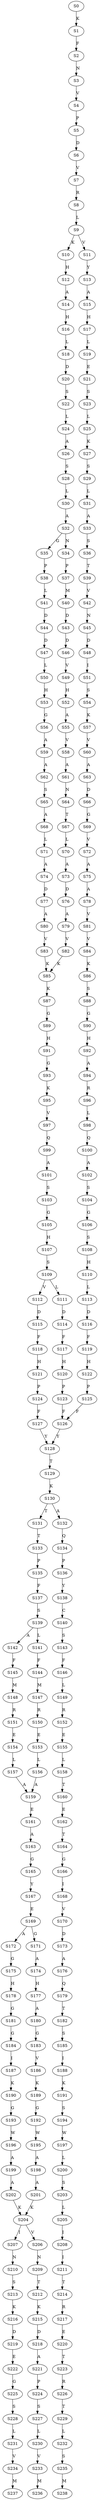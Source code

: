 strict digraph  {
	S0 -> S1 [ label = K ];
	S1 -> S2 [ label = F ];
	S2 -> S3 [ label = N ];
	S3 -> S4 [ label = V ];
	S4 -> S5 [ label = P ];
	S5 -> S6 [ label = D ];
	S6 -> S7 [ label = V ];
	S7 -> S8 [ label = R ];
	S8 -> S9 [ label = L ];
	S9 -> S10 [ label = K ];
	S9 -> S11 [ label = V ];
	S10 -> S12 [ label = H ];
	S11 -> S13 [ label = Y ];
	S12 -> S14 [ label = A ];
	S13 -> S15 [ label = A ];
	S14 -> S16 [ label = H ];
	S15 -> S17 [ label = H ];
	S16 -> S18 [ label = L ];
	S17 -> S19 [ label = L ];
	S18 -> S20 [ label = D ];
	S19 -> S21 [ label = E ];
	S20 -> S22 [ label = S ];
	S21 -> S23 [ label = S ];
	S22 -> S24 [ label = L ];
	S23 -> S25 [ label = L ];
	S24 -> S26 [ label = A ];
	S25 -> S27 [ label = K ];
	S26 -> S28 [ label = S ];
	S27 -> S29 [ label = S ];
	S28 -> S30 [ label = L ];
	S29 -> S31 [ label = L ];
	S30 -> S32 [ label = A ];
	S31 -> S33 [ label = A ];
	S32 -> S34 [ label = N ];
	S32 -> S35 [ label = G ];
	S33 -> S36 [ label = S ];
	S34 -> S37 [ label = P ];
	S35 -> S38 [ label = P ];
	S36 -> S39 [ label = T ];
	S37 -> S40 [ label = M ];
	S38 -> S41 [ label = L ];
	S39 -> S42 [ label = V ];
	S40 -> S43 [ label = D ];
	S41 -> S44 [ label = D ];
	S42 -> S45 [ label = N ];
	S43 -> S46 [ label = D ];
	S44 -> S47 [ label = D ];
	S45 -> S48 [ label = D ];
	S46 -> S49 [ label = V ];
	S47 -> S50 [ label = L ];
	S48 -> S51 [ label = I ];
	S49 -> S52 [ label = H ];
	S50 -> S53 [ label = H ];
	S51 -> S54 [ label = S ];
	S52 -> S55 [ label = A ];
	S53 -> S56 [ label = G ];
	S54 -> S57 [ label = K ];
	S55 -> S58 [ label = V ];
	S56 -> S59 [ label = A ];
	S57 -> S60 [ label = V ];
	S58 -> S61 [ label = A ];
	S59 -> S62 [ label = A ];
	S60 -> S63 [ label = A ];
	S61 -> S64 [ label = N ];
	S62 -> S65 [ label = S ];
	S63 -> S66 [ label = D ];
	S64 -> S67 [ label = T ];
	S65 -> S68 [ label = A ];
	S66 -> S69 [ label = G ];
	S67 -> S70 [ label = L ];
	S68 -> S71 [ label = L ];
	S69 -> S72 [ label = V ];
	S70 -> S73 [ label = A ];
	S71 -> S74 [ label = A ];
	S72 -> S75 [ label = A ];
	S73 -> S76 [ label = D ];
	S74 -> S77 [ label = D ];
	S75 -> S78 [ label = A ];
	S76 -> S79 [ label = A ];
	S77 -> S80 [ label = A ];
	S78 -> S81 [ label = V ];
	S79 -> S82 [ label = V ];
	S80 -> S83 [ label = V ];
	S81 -> S84 [ label = V ];
	S82 -> S85 [ label = K ];
	S83 -> S85 [ label = K ];
	S84 -> S86 [ label = K ];
	S85 -> S87 [ label = K ];
	S86 -> S88 [ label = S ];
	S87 -> S89 [ label = G ];
	S88 -> S90 [ label = G ];
	S89 -> S91 [ label = H ];
	S90 -> S92 [ label = H ];
	S91 -> S93 [ label = G ];
	S92 -> S94 [ label = A ];
	S93 -> S95 [ label = K ];
	S94 -> S96 [ label = R ];
	S95 -> S97 [ label = V ];
	S96 -> S98 [ label = L ];
	S97 -> S99 [ label = Q ];
	S98 -> S100 [ label = Q ];
	S99 -> S101 [ label = A ];
	S100 -> S102 [ label = A ];
	S101 -> S103 [ label = S ];
	S102 -> S104 [ label = S ];
	S103 -> S105 [ label = G ];
	S104 -> S106 [ label = G ];
	S105 -> S107 [ label = H ];
	S106 -> S108 [ label = S ];
	S107 -> S109 [ label = S ];
	S108 -> S110 [ label = H ];
	S109 -> S111 [ label = L ];
	S109 -> S112 [ label = V ];
	S110 -> S113 [ label = L ];
	S111 -> S114 [ label = D ];
	S112 -> S115 [ label = D ];
	S113 -> S116 [ label = D ];
	S114 -> S117 [ label = F ];
	S115 -> S118 [ label = F ];
	S116 -> S119 [ label = F ];
	S117 -> S120 [ label = H ];
	S118 -> S121 [ label = H ];
	S119 -> S122 [ label = H ];
	S120 -> S123 [ label = P ];
	S121 -> S124 [ label = P ];
	S122 -> S125 [ label = P ];
	S123 -> S126 [ label = F ];
	S124 -> S127 [ label = F ];
	S125 -> S126 [ label = F ];
	S126 -> S128 [ label = Y ];
	S127 -> S128 [ label = Y ];
	S128 -> S129 [ label = T ];
	S129 -> S130 [ label = K ];
	S130 -> S131 [ label = T ];
	S130 -> S132 [ label = A ];
	S131 -> S133 [ label = T ];
	S132 -> S134 [ label = Q ];
	S133 -> S135 [ label = P ];
	S134 -> S136 [ label = P ];
	S135 -> S137 [ label = F ];
	S136 -> S138 [ label = Y ];
	S137 -> S139 [ label = S ];
	S138 -> S140 [ label = C ];
	S139 -> S141 [ label = L ];
	S139 -> S142 [ label = A ];
	S140 -> S143 [ label = S ];
	S141 -> S144 [ label = F ];
	S142 -> S145 [ label = F ];
	S143 -> S146 [ label = F ];
	S144 -> S147 [ label = M ];
	S145 -> S148 [ label = M ];
	S146 -> S149 [ label = L ];
	S147 -> S150 [ label = R ];
	S148 -> S151 [ label = R ];
	S149 -> S152 [ label = R ];
	S150 -> S153 [ label = E ];
	S151 -> S154 [ label = E ];
	S152 -> S155 [ label = E ];
	S153 -> S156 [ label = L ];
	S154 -> S157 [ label = L ];
	S155 -> S158 [ label = L ];
	S156 -> S159 [ label = A ];
	S157 -> S159 [ label = A ];
	S158 -> S160 [ label = T ];
	S159 -> S161 [ label = E ];
	S160 -> S162 [ label = E ];
	S161 -> S163 [ label = A ];
	S162 -> S164 [ label = T ];
	S163 -> S165 [ label = G ];
	S164 -> S166 [ label = G ];
	S165 -> S167 [ label = Y ];
	S166 -> S168 [ label = I ];
	S167 -> S169 [ label = E ];
	S168 -> S170 [ label = V ];
	S169 -> S171 [ label = G ];
	S169 -> S172 [ label = A ];
	S170 -> S173 [ label = D ];
	S171 -> S174 [ label = A ];
	S172 -> S175 [ label = G ];
	S173 -> S176 [ label = A ];
	S174 -> S177 [ label = H ];
	S175 -> S178 [ label = H ];
	S176 -> S179 [ label = Q ];
	S177 -> S180 [ label = A ];
	S178 -> S181 [ label = G ];
	S179 -> S182 [ label = T ];
	S180 -> S183 [ label = G ];
	S181 -> S184 [ label = G ];
	S182 -> S185 [ label = S ];
	S183 -> S186 [ label = V ];
	S184 -> S187 [ label = I ];
	S185 -> S188 [ label = I ];
	S186 -> S189 [ label = K ];
	S187 -> S190 [ label = K ];
	S188 -> S191 [ label = K ];
	S189 -> S192 [ label = G ];
	S190 -> S193 [ label = G ];
	S191 -> S194 [ label = S ];
	S192 -> S195 [ label = W ];
	S193 -> S196 [ label = W ];
	S194 -> S197 [ label = W ];
	S195 -> S198 [ label = A ];
	S196 -> S199 [ label = A ];
	S197 -> S200 [ label = L ];
	S198 -> S201 [ label = A ];
	S199 -> S202 [ label = A ];
	S200 -> S203 [ label = S ];
	S201 -> S204 [ label = K ];
	S202 -> S204 [ label = K ];
	S203 -> S205 [ label = L ];
	S204 -> S206 [ label = V ];
	S204 -> S207 [ label = I ];
	S205 -> S208 [ label = I ];
	S206 -> S209 [ label = N ];
	S207 -> S210 [ label = N ];
	S208 -> S211 [ label = I ];
	S209 -> S212 [ label = T ];
	S210 -> S213 [ label = S ];
	S211 -> S214 [ label = T ];
	S212 -> S215 [ label = K ];
	S213 -> S216 [ label = K ];
	S214 -> S217 [ label = R ];
	S215 -> S218 [ label = D ];
	S216 -> S219 [ label = D ];
	S217 -> S220 [ label = E ];
	S218 -> S221 [ label = A ];
	S219 -> S222 [ label = E ];
	S220 -> S223 [ label = T ];
	S221 -> S224 [ label = P ];
	S222 -> S225 [ label = G ];
	S223 -> S226 [ label = R ];
	S224 -> S227 [ label = S ];
	S225 -> S228 [ label = S ];
	S226 -> S229 [ label = T ];
	S227 -> S230 [ label = L ];
	S228 -> S231 [ label = L ];
	S229 -> S232 [ label = L ];
	S230 -> S233 [ label = V ];
	S231 -> S234 [ label = V ];
	S232 -> S235 [ label = S ];
	S233 -> S236 [ label = M ];
	S234 -> S237 [ label = M ];
	S235 -> S238 [ label = M ];
}
